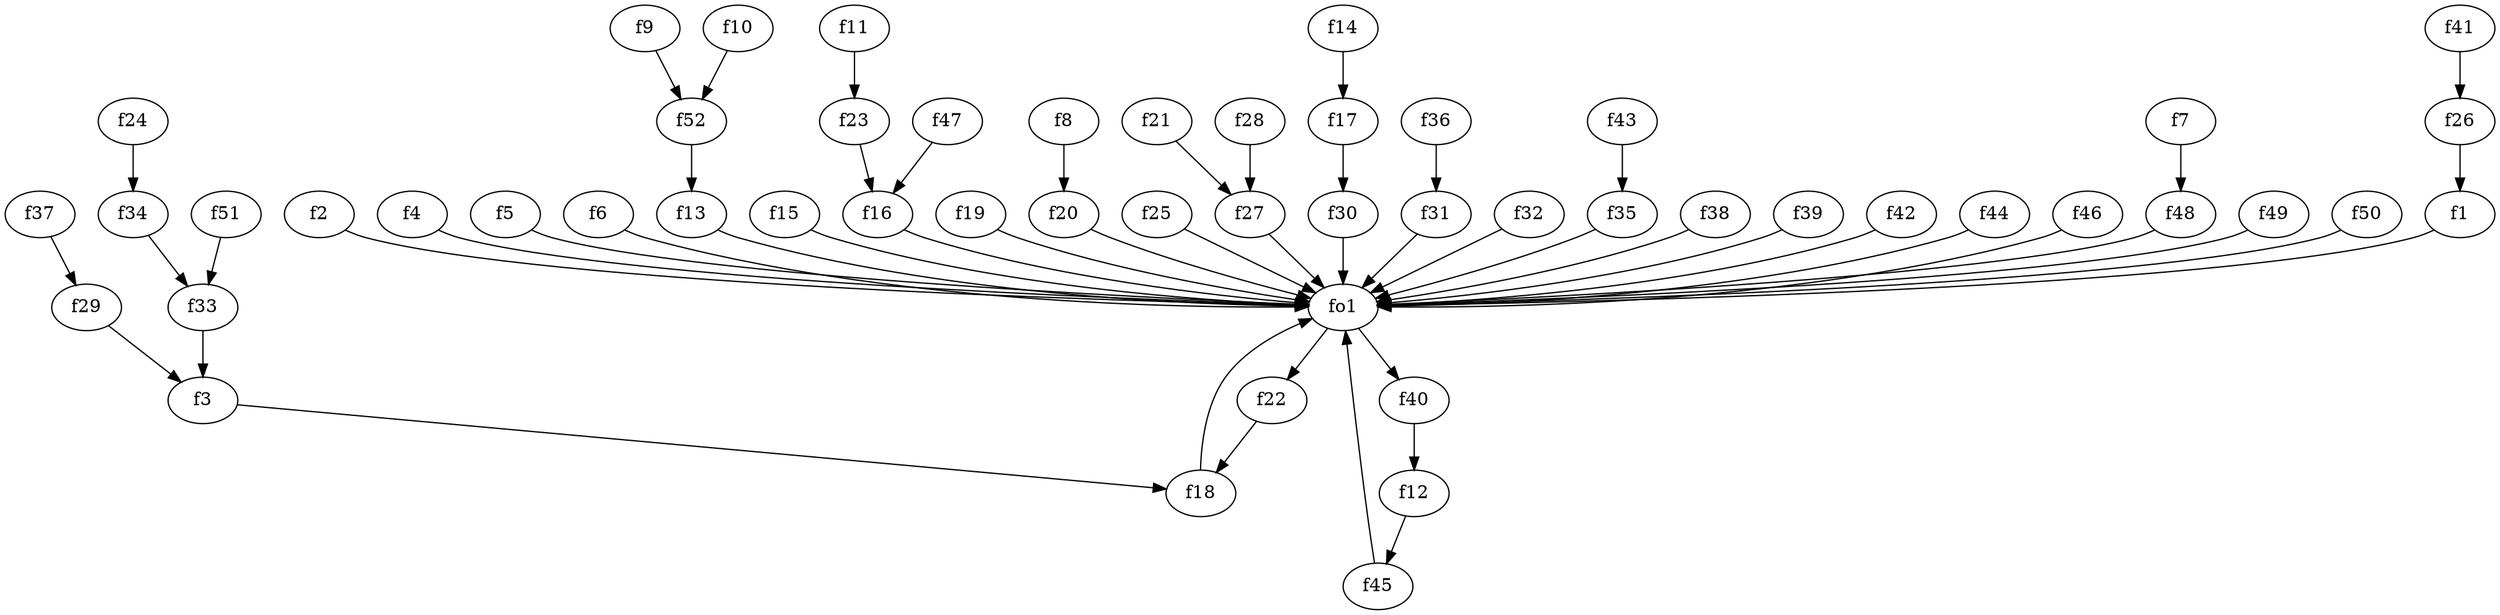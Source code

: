 strict digraph  {
f1;
f2;
f3;
f4;
f5;
f6;
f7;
f8;
f9;
f10;
f11;
f12;
f13;
f14;
f15;
f16;
f17;
f18;
f19;
f20;
f21;
f22;
f23;
f24;
f25;
f26;
f27;
f28;
f29;
f30;
f31;
f32;
f33;
f34;
f35;
f36;
f37;
f38;
f39;
f40;
f41;
f42;
f43;
f44;
f45;
f46;
f47;
f48;
f49;
f50;
f51;
f52;
fo1;
f1 -> fo1  [weight=2];
f2 -> fo1  [weight=2];
f3 -> f18  [weight=2];
f4 -> fo1  [weight=2];
f5 -> fo1  [weight=2];
f6 -> fo1  [weight=2];
f7 -> f48  [weight=2];
f8 -> f20  [weight=2];
f9 -> f52  [weight=2];
f10 -> f52  [weight=2];
f11 -> f23  [weight=2];
f12 -> f45  [weight=2];
f13 -> fo1  [weight=2];
f14 -> f17  [weight=2];
f15 -> fo1  [weight=2];
f16 -> fo1  [weight=2];
f17 -> f30  [weight=2];
f18 -> fo1  [weight=2];
f19 -> fo1  [weight=2];
f20 -> fo1  [weight=2];
f21 -> f27  [weight=2];
f22 -> f18  [weight=2];
f23 -> f16  [weight=2];
f24 -> f34  [weight=2];
f25 -> fo1  [weight=2];
f26 -> f1  [weight=2];
f27 -> fo1  [weight=2];
f28 -> f27  [weight=2];
f29 -> f3  [weight=2];
f30 -> fo1  [weight=2];
f31 -> fo1  [weight=2];
f32 -> fo1  [weight=2];
f33 -> f3  [weight=2];
f34 -> f33  [weight=2];
f35 -> fo1  [weight=2];
f36 -> f31  [weight=2];
f37 -> f29  [weight=2];
f38 -> fo1  [weight=2];
f39 -> fo1  [weight=2];
f40 -> f12  [weight=2];
f41 -> f26  [weight=2];
f42 -> fo1  [weight=2];
f43 -> f35  [weight=2];
f44 -> fo1  [weight=2];
f45 -> fo1  [weight=2];
f46 -> fo1  [weight=2];
f47 -> f16  [weight=2];
f48 -> fo1  [weight=2];
f49 -> fo1  [weight=2];
f50 -> fo1  [weight=2];
f51 -> f33  [weight=2];
f52 -> f13  [weight=2];
fo1 -> f40  [weight=2];
fo1 -> f22  [weight=2];
}
